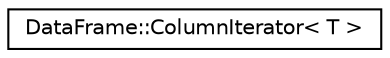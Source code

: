 digraph "Graphical Class Hierarchy"
{
  edge [fontname="Helvetica",fontsize="10",labelfontname="Helvetica",labelfontsize="10"];
  node [fontname="Helvetica",fontsize="10",shape=record];
  rankdir="LR";
  Node0 [label="DataFrame::ColumnIterator\< T \>",height=0.2,width=0.4,color="black", fillcolor="white", style="filled",URL="$classDataFrame_1_1ColumnIterator.html"];
}
